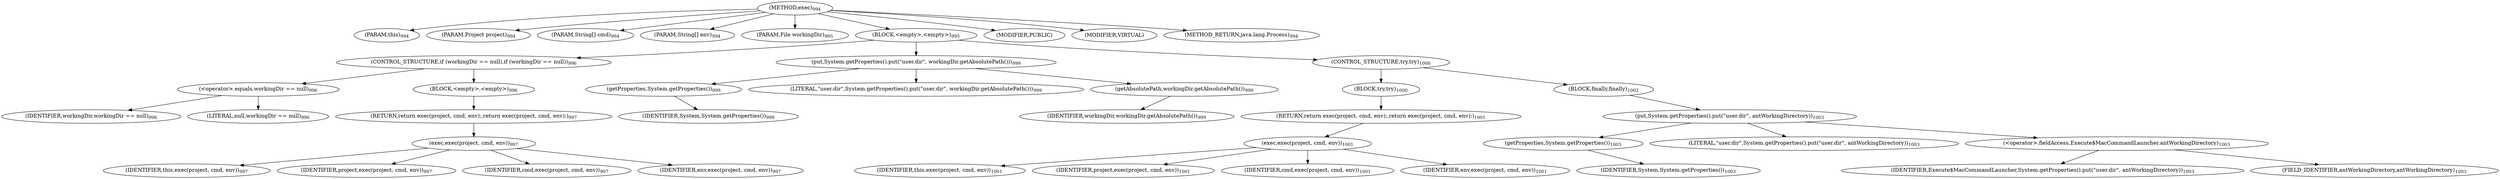 digraph "exec" {  
"2085" [label = <(METHOD,exec)<SUB>994</SUB>> ]
"151" [label = <(PARAM,this)<SUB>994</SUB>> ]
"2086" [label = <(PARAM,Project project)<SUB>994</SUB>> ]
"2087" [label = <(PARAM,String[] cmd)<SUB>994</SUB>> ]
"2088" [label = <(PARAM,String[] env)<SUB>994</SUB>> ]
"2089" [label = <(PARAM,File workingDir)<SUB>995</SUB>> ]
"2090" [label = <(BLOCK,&lt;empty&gt;,&lt;empty&gt;)<SUB>995</SUB>> ]
"2091" [label = <(CONTROL_STRUCTURE,if (workingDir == null),if (workingDir == null))<SUB>996</SUB>> ]
"2092" [label = <(&lt;operator&gt;.equals,workingDir == null)<SUB>996</SUB>> ]
"2093" [label = <(IDENTIFIER,workingDir,workingDir == null)<SUB>996</SUB>> ]
"2094" [label = <(LITERAL,null,workingDir == null)<SUB>996</SUB>> ]
"2095" [label = <(BLOCK,&lt;empty&gt;,&lt;empty&gt;)<SUB>996</SUB>> ]
"2096" [label = <(RETURN,return exec(project, cmd, env);,return exec(project, cmd, env);)<SUB>997</SUB>> ]
"2097" [label = <(exec,exec(project, cmd, env))<SUB>997</SUB>> ]
"150" [label = <(IDENTIFIER,this,exec(project, cmd, env))<SUB>997</SUB>> ]
"2098" [label = <(IDENTIFIER,project,exec(project, cmd, env))<SUB>997</SUB>> ]
"2099" [label = <(IDENTIFIER,cmd,exec(project, cmd, env))<SUB>997</SUB>> ]
"2100" [label = <(IDENTIFIER,env,exec(project, cmd, env))<SUB>997</SUB>> ]
"2101" [label = <(put,System.getProperties().put(&quot;user.dir&quot;, workingDir.getAbsolutePath()))<SUB>999</SUB>> ]
"2102" [label = <(getProperties,System.getProperties())<SUB>999</SUB>> ]
"2103" [label = <(IDENTIFIER,System,System.getProperties())<SUB>999</SUB>> ]
"2104" [label = <(LITERAL,&quot;user.dir&quot;,System.getProperties().put(&quot;user.dir&quot;, workingDir.getAbsolutePath()))<SUB>999</SUB>> ]
"2105" [label = <(getAbsolutePath,workingDir.getAbsolutePath())<SUB>999</SUB>> ]
"2106" [label = <(IDENTIFIER,workingDir,workingDir.getAbsolutePath())<SUB>999</SUB>> ]
"2107" [label = <(CONTROL_STRUCTURE,try,try)<SUB>1000</SUB>> ]
"2108" [label = <(BLOCK,try,try)<SUB>1000</SUB>> ]
"2109" [label = <(RETURN,return exec(project, cmd, env);,return exec(project, cmd, env);)<SUB>1001</SUB>> ]
"2110" [label = <(exec,exec(project, cmd, env))<SUB>1001</SUB>> ]
"152" [label = <(IDENTIFIER,this,exec(project, cmd, env))<SUB>1001</SUB>> ]
"2111" [label = <(IDENTIFIER,project,exec(project, cmd, env))<SUB>1001</SUB>> ]
"2112" [label = <(IDENTIFIER,cmd,exec(project, cmd, env))<SUB>1001</SUB>> ]
"2113" [label = <(IDENTIFIER,env,exec(project, cmd, env))<SUB>1001</SUB>> ]
"2114" [label = <(BLOCK,finally,finally)<SUB>1002</SUB>> ]
"2115" [label = <(put,System.getProperties().put(&quot;user.dir&quot;, antWorkingDirectory))<SUB>1003</SUB>> ]
"2116" [label = <(getProperties,System.getProperties())<SUB>1003</SUB>> ]
"2117" [label = <(IDENTIFIER,System,System.getProperties())<SUB>1003</SUB>> ]
"2118" [label = <(LITERAL,&quot;user.dir&quot;,System.getProperties().put(&quot;user.dir&quot;, antWorkingDirectory))<SUB>1003</SUB>> ]
"2119" [label = <(&lt;operator&gt;.fieldAccess,Execute$MacCommandLauncher.antWorkingDirectory)<SUB>1003</SUB>> ]
"2120" [label = <(IDENTIFIER,Execute$MacCommandLauncher,System.getProperties().put(&quot;user.dir&quot;, antWorkingDirectory))<SUB>1003</SUB>> ]
"2121" [label = <(FIELD_IDENTIFIER,antWorkingDirectory,antWorkingDirectory)<SUB>1003</SUB>> ]
"2122" [label = <(MODIFIER,PUBLIC)> ]
"2123" [label = <(MODIFIER,VIRTUAL)> ]
"2124" [label = <(METHOD_RETURN,java.lang.Process)<SUB>994</SUB>> ]
  "2085" -> "151" 
  "2085" -> "2086" 
  "2085" -> "2087" 
  "2085" -> "2088" 
  "2085" -> "2089" 
  "2085" -> "2090" 
  "2085" -> "2122" 
  "2085" -> "2123" 
  "2085" -> "2124" 
  "2090" -> "2091" 
  "2090" -> "2101" 
  "2090" -> "2107" 
  "2091" -> "2092" 
  "2091" -> "2095" 
  "2092" -> "2093" 
  "2092" -> "2094" 
  "2095" -> "2096" 
  "2096" -> "2097" 
  "2097" -> "150" 
  "2097" -> "2098" 
  "2097" -> "2099" 
  "2097" -> "2100" 
  "2101" -> "2102" 
  "2101" -> "2104" 
  "2101" -> "2105" 
  "2102" -> "2103" 
  "2105" -> "2106" 
  "2107" -> "2108" 
  "2107" -> "2114" 
  "2108" -> "2109" 
  "2109" -> "2110" 
  "2110" -> "152" 
  "2110" -> "2111" 
  "2110" -> "2112" 
  "2110" -> "2113" 
  "2114" -> "2115" 
  "2115" -> "2116" 
  "2115" -> "2118" 
  "2115" -> "2119" 
  "2116" -> "2117" 
  "2119" -> "2120" 
  "2119" -> "2121" 
}
